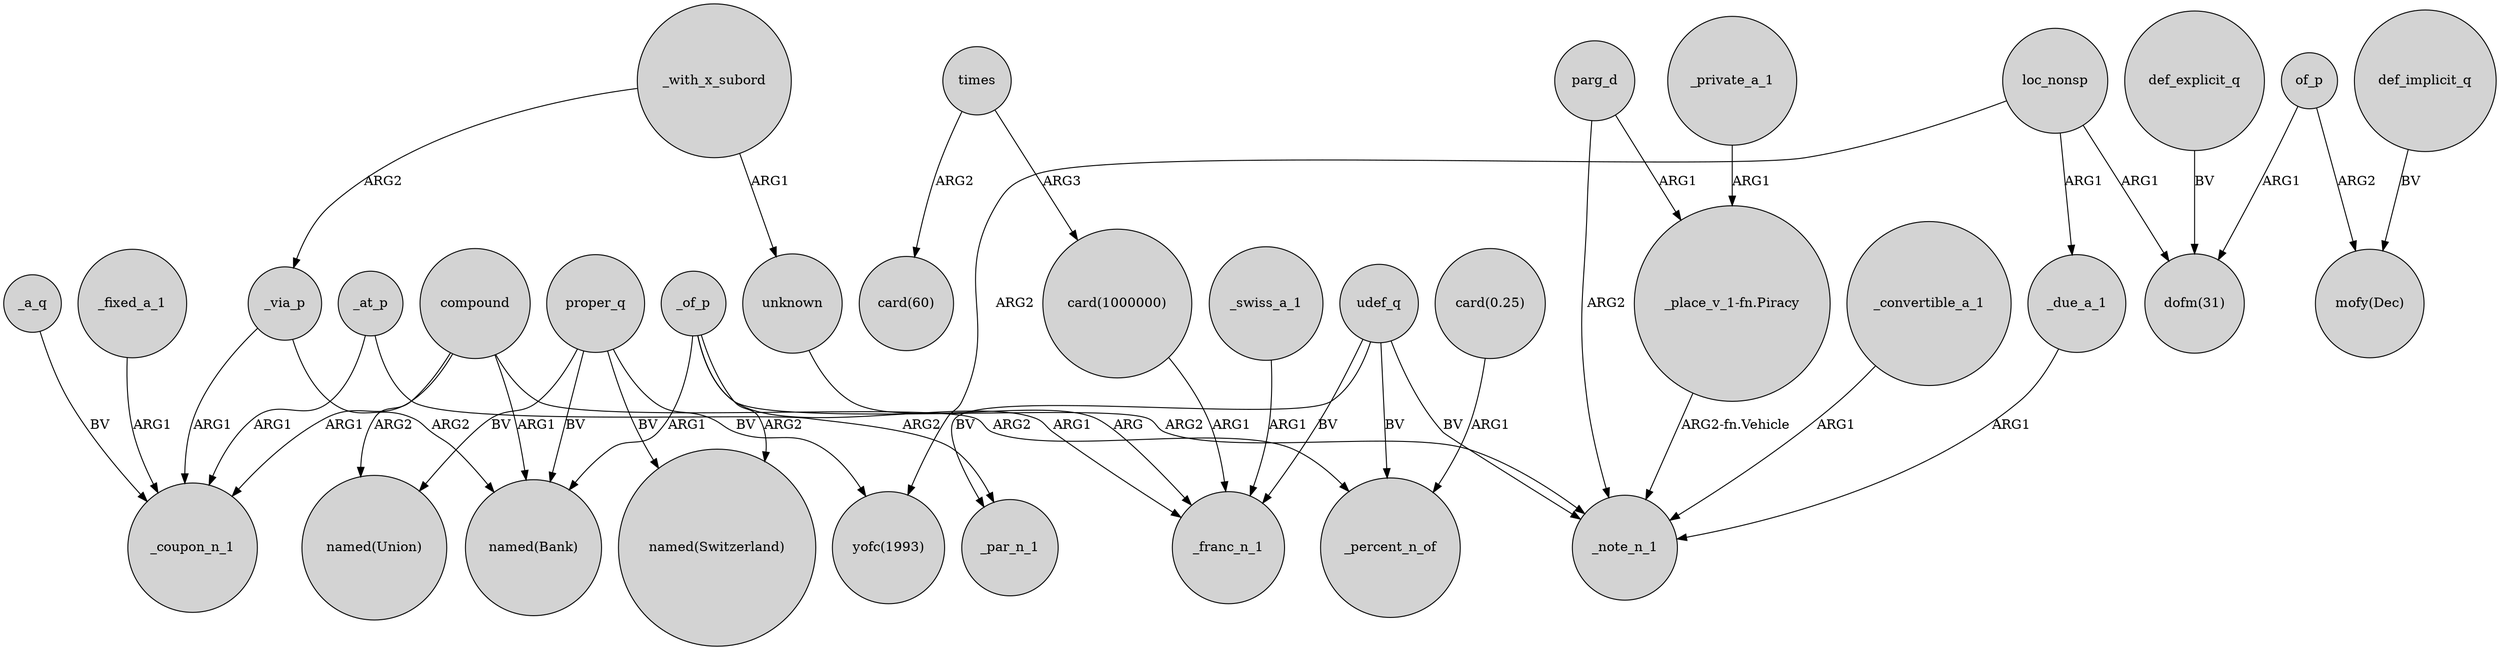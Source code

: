digraph {
	node [shape=circle style=filled]
	_with_x_subord -> _via_p [label=ARG2]
	compound -> _coupon_n_1 [label=ARG1]
	_at_p -> _par_n_1 [label=ARG2]
	_swiss_a_1 -> _franc_n_1 [label=ARG1]
	"card(1000000)" -> _franc_n_1 [label=ARG1]
	compound -> "named(Union)" [label=ARG2]
	_of_p -> "named(Switzerland)" [label=ARG2]
	times -> "card(1000000)" [label=ARG3]
	compound -> "named(Bank)" [label=ARG1]
	of_p -> "dofm(31)" [label=ARG1]
	loc_nonsp -> "yofc(1993)" [label=ARG2]
	_with_x_subord -> unknown [label=ARG1]
	"card(0.25)" -> _percent_n_of [label=ARG1]
	_of_p -> "named(Bank)" [label=ARG1]
	proper_q -> "yofc(1993)" [label=BV]
	_a_q -> _coupon_n_1 [label=BV]
	parg_d -> "_place_v_1-fn.Piracy" [label=ARG1]
	parg_d -> _note_n_1 [label=ARG2]
	_at_p -> _coupon_n_1 [label=ARG1]
	proper_q -> "named(Union)" [label=BV]
	udef_q -> _franc_n_1 [label=BV]
	udef_q -> _percent_n_of [label=BV]
	unknown -> _franc_n_1 [label=ARG]
	compound -> _percent_n_of [label=ARG2]
	udef_q -> _par_n_1 [label=BV]
	_convertible_a_1 -> _note_n_1 [label=ARG1]
	udef_q -> _note_n_1 [label=BV]
	_of_p -> _franc_n_1 [label=ARG1]
	_via_p -> _coupon_n_1 [label=ARG1]
	"_place_v_1-fn.Piracy" -> _note_n_1 [label="ARG2-fn.Vehicle"]
	def_explicit_q -> "dofm(31)" [label=BV]
	loc_nonsp -> _due_a_1 [label=ARG1]
	_due_a_1 -> _note_n_1 [label=ARG1]
	of_p -> "mofy(Dec)" [label=ARG2]
	times -> "card(60)" [label=ARG2]
	_via_p -> "named(Bank)" [label=ARG2]
	_private_a_1 -> "_place_v_1-fn.Piracy" [label=ARG1]
	loc_nonsp -> "dofm(31)" [label=ARG1]
	_fixed_a_1 -> _coupon_n_1 [label=ARG1]
	_of_p -> _note_n_1 [label=ARG2]
	proper_q -> "named(Switzerland)" [label=BV]
	proper_q -> "named(Bank)" [label=BV]
	def_implicit_q -> "mofy(Dec)" [label=BV]
}
